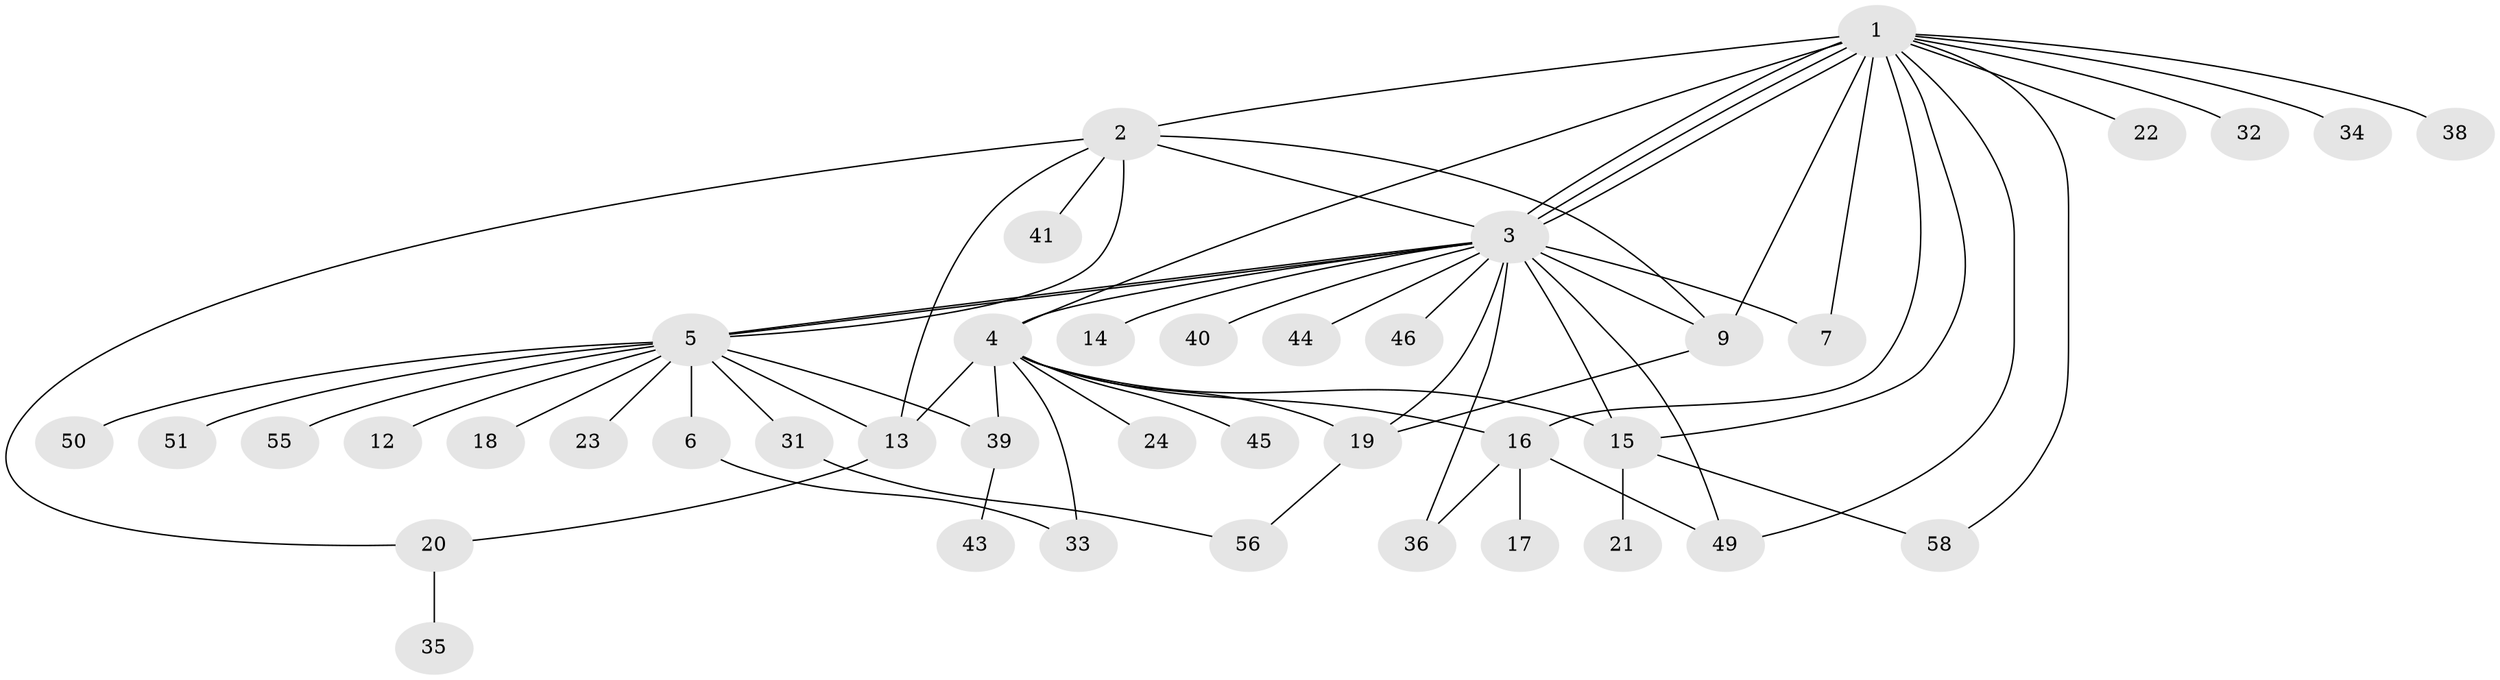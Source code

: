 // original degree distribution, {17: 0.017241379310344827, 6: 0.017241379310344827, 15: 0.017241379310344827, 11: 0.017241379310344827, 12: 0.017241379310344827, 3: 0.10344827586206896, 2: 0.2413793103448276, 7: 0.017241379310344827, 5: 0.05172413793103448, 4: 0.06896551724137931, 1: 0.43103448275862066}
// Generated by graph-tools (version 1.1) at 2025/41/03/06/25 10:41:51]
// undirected, 41 vertices, 64 edges
graph export_dot {
graph [start="1"]
  node [color=gray90,style=filled];
  1 [super="+54"];
  2 [super="+11"];
  3 [super="+8"];
  4 [super="+37"];
  5 [super="+10"];
  6 [super="+30"];
  7;
  9 [super="+27"];
  12 [super="+29"];
  13 [super="+28"];
  14;
  15 [super="+25"];
  16 [super="+42"];
  17;
  18;
  19 [super="+52"];
  20 [super="+26"];
  21;
  22;
  23;
  24;
  31 [super="+48"];
  32;
  33;
  34 [super="+47"];
  35;
  36;
  38;
  39 [super="+53"];
  40;
  41;
  43;
  44;
  45;
  46;
  49;
  50;
  51;
  55;
  56 [super="+57"];
  58;
  1 -- 2;
  1 -- 3 [weight=2];
  1 -- 3;
  1 -- 3;
  1 -- 4;
  1 -- 7;
  1 -- 9;
  1 -- 15;
  1 -- 16;
  1 -- 22;
  1 -- 32;
  1 -- 34;
  1 -- 38;
  1 -- 49;
  1 -- 58;
  2 -- 3;
  2 -- 9;
  2 -- 13;
  2 -- 41;
  2 -- 5;
  2 -- 20;
  3 -- 4 [weight=2];
  3 -- 5;
  3 -- 5;
  3 -- 9;
  3 -- 19;
  3 -- 36;
  3 -- 40;
  3 -- 44;
  3 -- 49 [weight=2];
  3 -- 14;
  3 -- 7;
  3 -- 46;
  3 -- 15;
  4 -- 13;
  4 -- 15;
  4 -- 24;
  4 -- 33;
  4 -- 45;
  4 -- 39;
  4 -- 16;
  4 -- 19;
  5 -- 6 [weight=2];
  5 -- 13;
  5 -- 18;
  5 -- 23;
  5 -- 31;
  5 -- 39;
  5 -- 51;
  5 -- 55;
  5 -- 50;
  5 -- 12;
  6 -- 33;
  9 -- 19;
  13 -- 20;
  15 -- 21;
  15 -- 58;
  16 -- 17;
  16 -- 36;
  16 -- 49;
  19 -- 56;
  20 -- 35;
  31 -- 56;
  39 -- 43;
}

